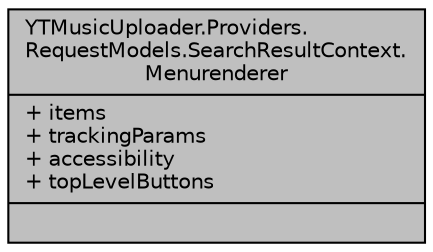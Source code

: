 digraph "YTMusicUploader.Providers.RequestModels.SearchResultContext.Menurenderer"
{
 // LATEX_PDF_SIZE
  edge [fontname="Helvetica",fontsize="10",labelfontname="Helvetica",labelfontsize="10"];
  node [fontname="Helvetica",fontsize="10",shape=record];
  Node1 [label="{YTMusicUploader.Providers.\lRequestModels.SearchResultContext.\lMenurenderer\n|+ items\l+ trackingParams\l+ accessibility\l+ topLevelButtons\l|}",height=0.2,width=0.4,color="black", fillcolor="grey75", style="filled", fontcolor="black",tooltip=" "];
}
